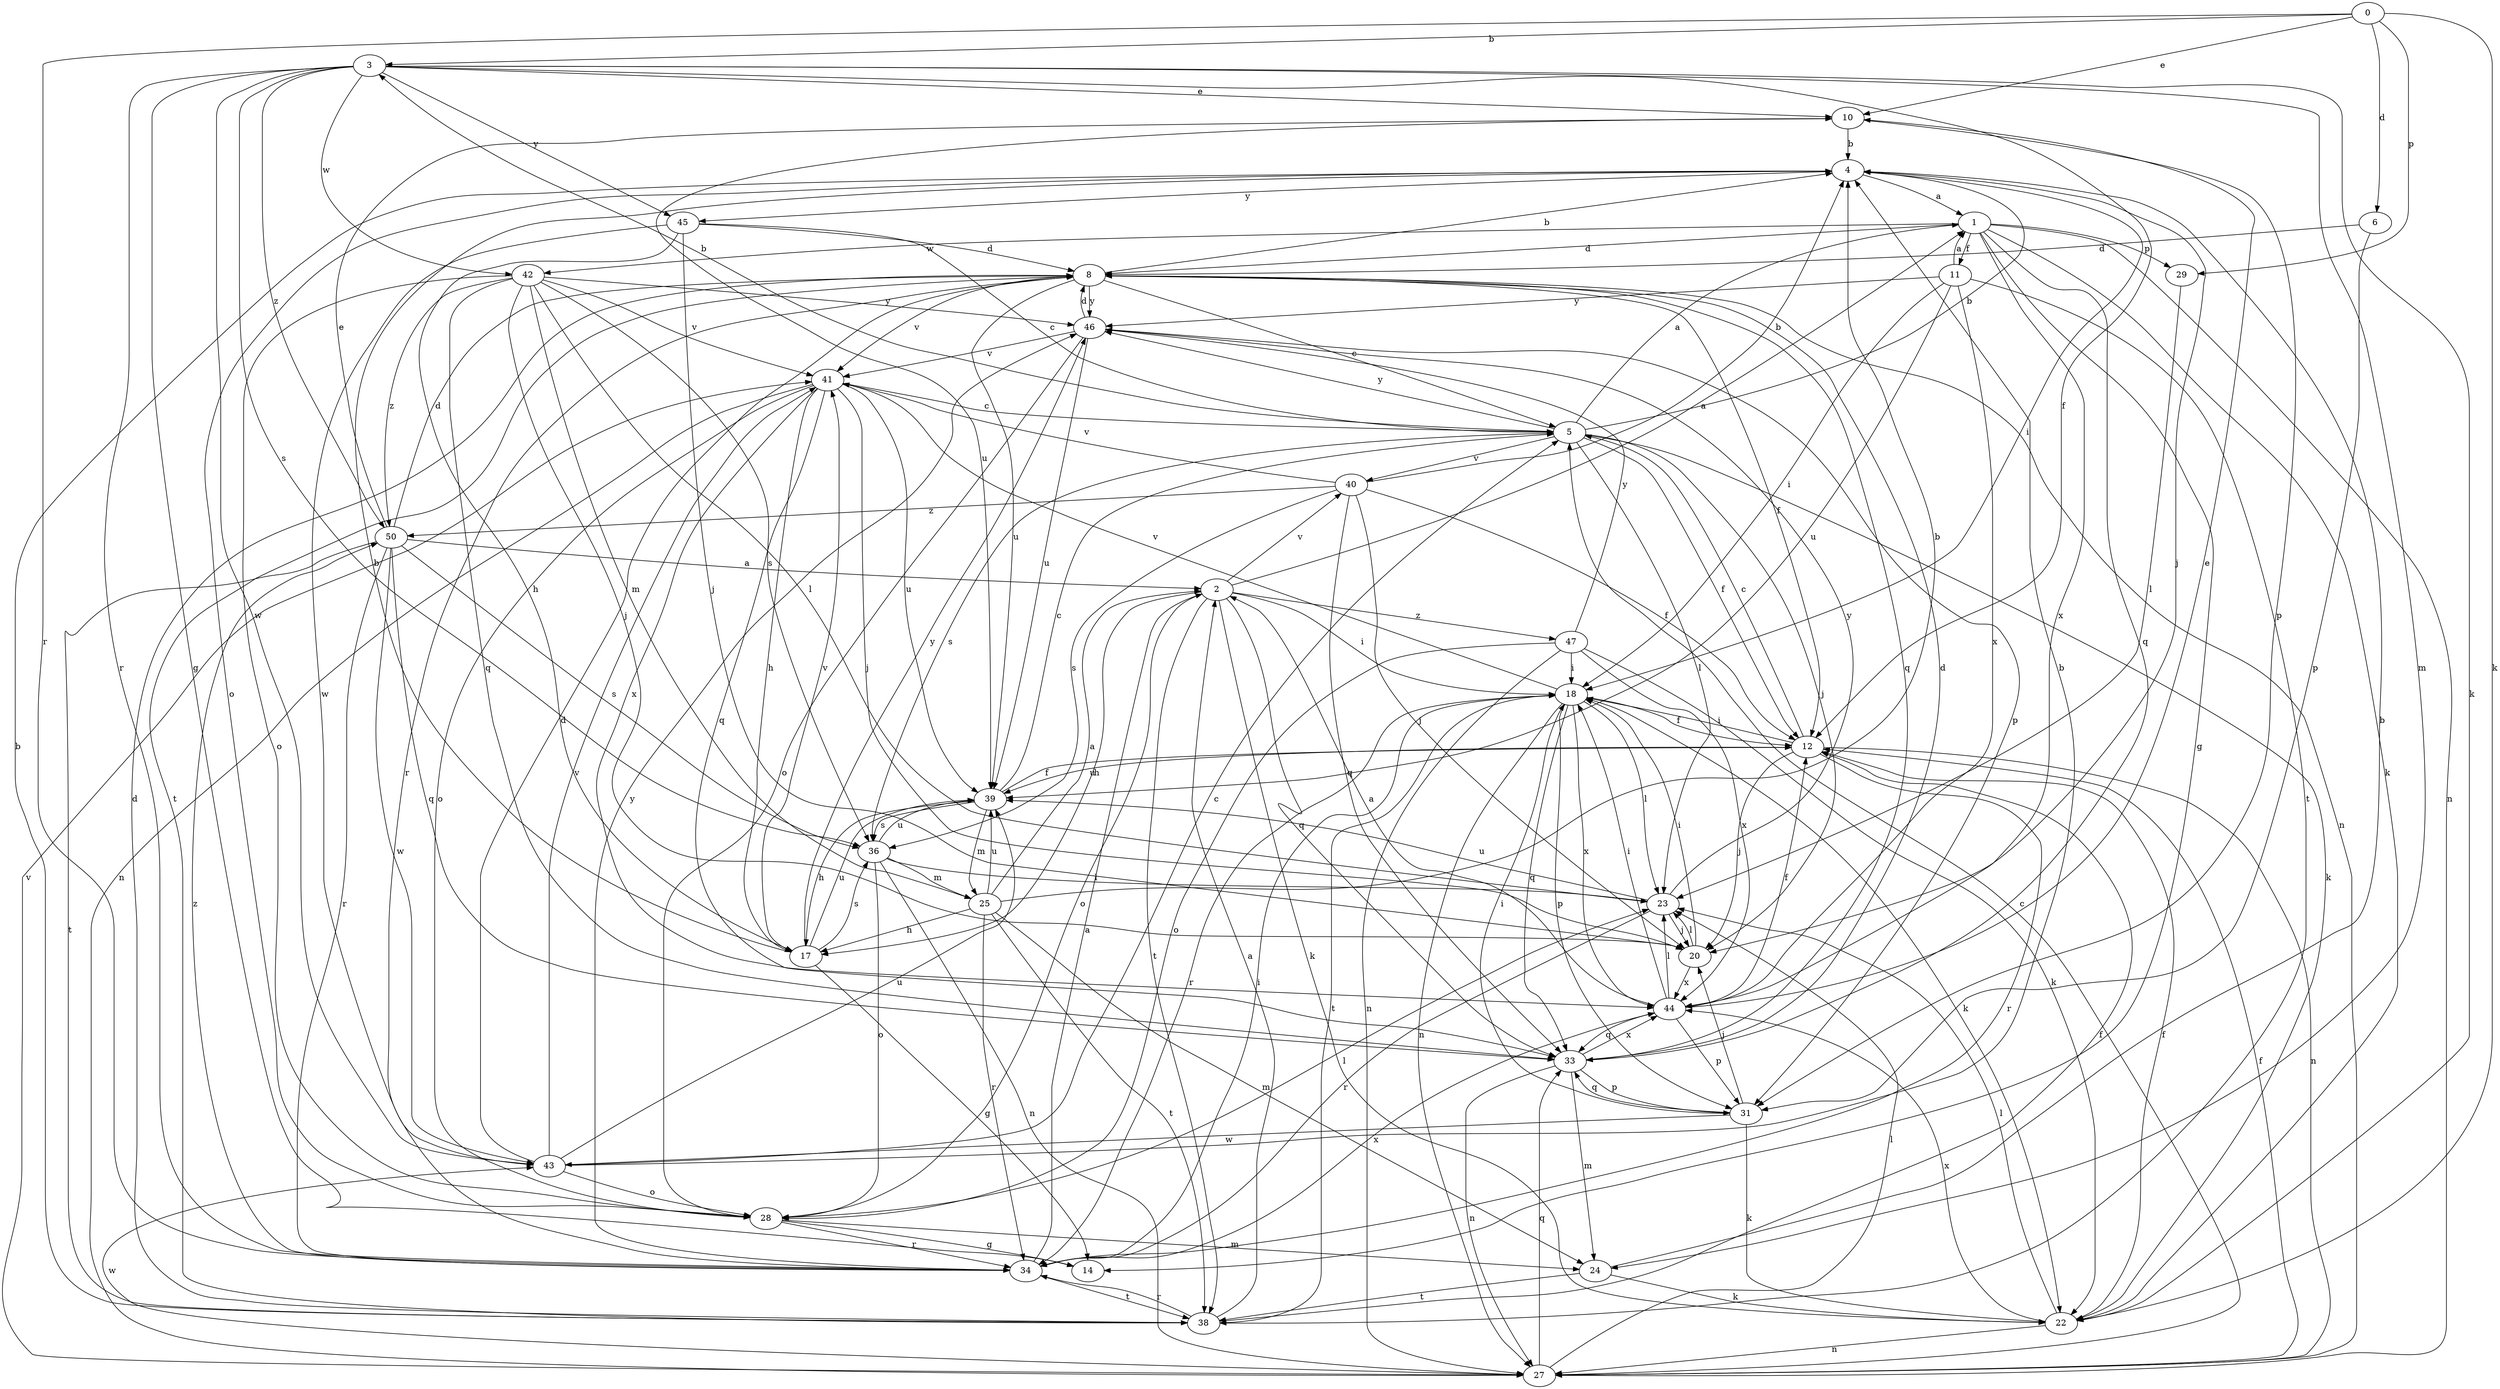 strict digraph  {
0;
1;
2;
3;
4;
5;
6;
8;
10;
11;
12;
14;
17;
18;
20;
22;
23;
24;
25;
27;
28;
29;
31;
33;
34;
36;
38;
39;
40;
41;
42;
43;
44;
45;
46;
47;
50;
0 -> 3  [label=b];
0 -> 6  [label=d];
0 -> 10  [label=e];
0 -> 22  [label=k];
0 -> 29  [label=p];
0 -> 34  [label=r];
1 -> 8  [label=d];
1 -> 11  [label=f];
1 -> 14  [label=g];
1 -> 22  [label=k];
1 -> 27  [label=n];
1 -> 29  [label=p];
1 -> 33  [label=q];
1 -> 42  [label=w];
1 -> 44  [label=x];
2 -> 1  [label=a];
2 -> 17  [label=h];
2 -> 18  [label=i];
2 -> 22  [label=k];
2 -> 28  [label=o];
2 -> 33  [label=q];
2 -> 38  [label=t];
2 -> 40  [label=v];
2 -> 47  [label=z];
3 -> 10  [label=e];
3 -> 12  [label=f];
3 -> 14  [label=g];
3 -> 22  [label=k];
3 -> 24  [label=m];
3 -> 34  [label=r];
3 -> 36  [label=s];
3 -> 42  [label=w];
3 -> 43  [label=w];
3 -> 45  [label=y];
3 -> 50  [label=z];
4 -> 1  [label=a];
4 -> 18  [label=i];
4 -> 20  [label=j];
4 -> 28  [label=o];
4 -> 45  [label=y];
5 -> 1  [label=a];
5 -> 3  [label=b];
5 -> 4  [label=b];
5 -> 12  [label=f];
5 -> 20  [label=j];
5 -> 22  [label=k];
5 -> 23  [label=l];
5 -> 36  [label=s];
5 -> 40  [label=v];
5 -> 46  [label=y];
6 -> 8  [label=d];
6 -> 31  [label=p];
8 -> 4  [label=b];
8 -> 5  [label=c];
8 -> 12  [label=f];
8 -> 27  [label=n];
8 -> 33  [label=q];
8 -> 34  [label=r];
8 -> 38  [label=t];
8 -> 39  [label=u];
8 -> 41  [label=v];
8 -> 46  [label=y];
10 -> 4  [label=b];
10 -> 31  [label=p];
10 -> 39  [label=u];
11 -> 1  [label=a];
11 -> 18  [label=i];
11 -> 38  [label=t];
11 -> 39  [label=u];
11 -> 44  [label=x];
11 -> 46  [label=y];
12 -> 5  [label=c];
12 -> 18  [label=i];
12 -> 20  [label=j];
12 -> 27  [label=n];
12 -> 34  [label=r];
12 -> 39  [label=u];
17 -> 4  [label=b];
17 -> 14  [label=g];
17 -> 36  [label=s];
17 -> 39  [label=u];
17 -> 41  [label=v];
17 -> 46  [label=y];
18 -> 12  [label=f];
18 -> 22  [label=k];
18 -> 23  [label=l];
18 -> 27  [label=n];
18 -> 31  [label=p];
18 -> 33  [label=q];
18 -> 34  [label=r];
18 -> 38  [label=t];
18 -> 41  [label=v];
18 -> 44  [label=x];
20 -> 18  [label=i];
20 -> 23  [label=l];
20 -> 44  [label=x];
22 -> 12  [label=f];
22 -> 23  [label=l];
22 -> 27  [label=n];
22 -> 44  [label=x];
23 -> 20  [label=j];
23 -> 34  [label=r];
23 -> 39  [label=u];
23 -> 46  [label=y];
24 -> 4  [label=b];
24 -> 22  [label=k];
24 -> 38  [label=t];
25 -> 2  [label=a];
25 -> 4  [label=b];
25 -> 17  [label=h];
25 -> 24  [label=m];
25 -> 34  [label=r];
25 -> 38  [label=t];
25 -> 39  [label=u];
27 -> 5  [label=c];
27 -> 12  [label=f];
27 -> 23  [label=l];
27 -> 33  [label=q];
27 -> 41  [label=v];
27 -> 43  [label=w];
28 -> 14  [label=g];
28 -> 23  [label=l];
28 -> 24  [label=m];
28 -> 34  [label=r];
29 -> 23  [label=l];
31 -> 18  [label=i];
31 -> 20  [label=j];
31 -> 22  [label=k];
31 -> 33  [label=q];
31 -> 43  [label=w];
33 -> 8  [label=d];
33 -> 24  [label=m];
33 -> 27  [label=n];
33 -> 31  [label=p];
33 -> 44  [label=x];
34 -> 2  [label=a];
34 -> 18  [label=i];
34 -> 38  [label=t];
34 -> 44  [label=x];
34 -> 46  [label=y];
34 -> 50  [label=z];
36 -> 23  [label=l];
36 -> 25  [label=m];
36 -> 27  [label=n];
36 -> 28  [label=o];
36 -> 39  [label=u];
38 -> 2  [label=a];
38 -> 4  [label=b];
38 -> 8  [label=d];
38 -> 12  [label=f];
38 -> 34  [label=r];
39 -> 5  [label=c];
39 -> 12  [label=f];
39 -> 17  [label=h];
39 -> 25  [label=m];
39 -> 36  [label=s];
40 -> 4  [label=b];
40 -> 12  [label=f];
40 -> 20  [label=j];
40 -> 33  [label=q];
40 -> 36  [label=s];
40 -> 41  [label=v];
40 -> 50  [label=z];
41 -> 5  [label=c];
41 -> 17  [label=h];
41 -> 20  [label=j];
41 -> 27  [label=n];
41 -> 28  [label=o];
41 -> 33  [label=q];
41 -> 39  [label=u];
41 -> 44  [label=x];
42 -> 20  [label=j];
42 -> 23  [label=l];
42 -> 25  [label=m];
42 -> 28  [label=o];
42 -> 33  [label=q];
42 -> 36  [label=s];
42 -> 41  [label=v];
42 -> 46  [label=y];
42 -> 50  [label=z];
43 -> 4  [label=b];
43 -> 5  [label=c];
43 -> 8  [label=d];
43 -> 28  [label=o];
43 -> 39  [label=u];
43 -> 41  [label=v];
44 -> 2  [label=a];
44 -> 10  [label=e];
44 -> 12  [label=f];
44 -> 18  [label=i];
44 -> 23  [label=l];
44 -> 31  [label=p];
44 -> 33  [label=q];
45 -> 5  [label=c];
45 -> 8  [label=d];
45 -> 17  [label=h];
45 -> 20  [label=j];
45 -> 43  [label=w];
46 -> 8  [label=d];
46 -> 28  [label=o];
46 -> 31  [label=p];
46 -> 39  [label=u];
46 -> 41  [label=v];
47 -> 18  [label=i];
47 -> 22  [label=k];
47 -> 27  [label=n];
47 -> 28  [label=o];
47 -> 44  [label=x];
47 -> 46  [label=y];
50 -> 2  [label=a];
50 -> 8  [label=d];
50 -> 10  [label=e];
50 -> 33  [label=q];
50 -> 34  [label=r];
50 -> 36  [label=s];
50 -> 38  [label=t];
50 -> 43  [label=w];
}
